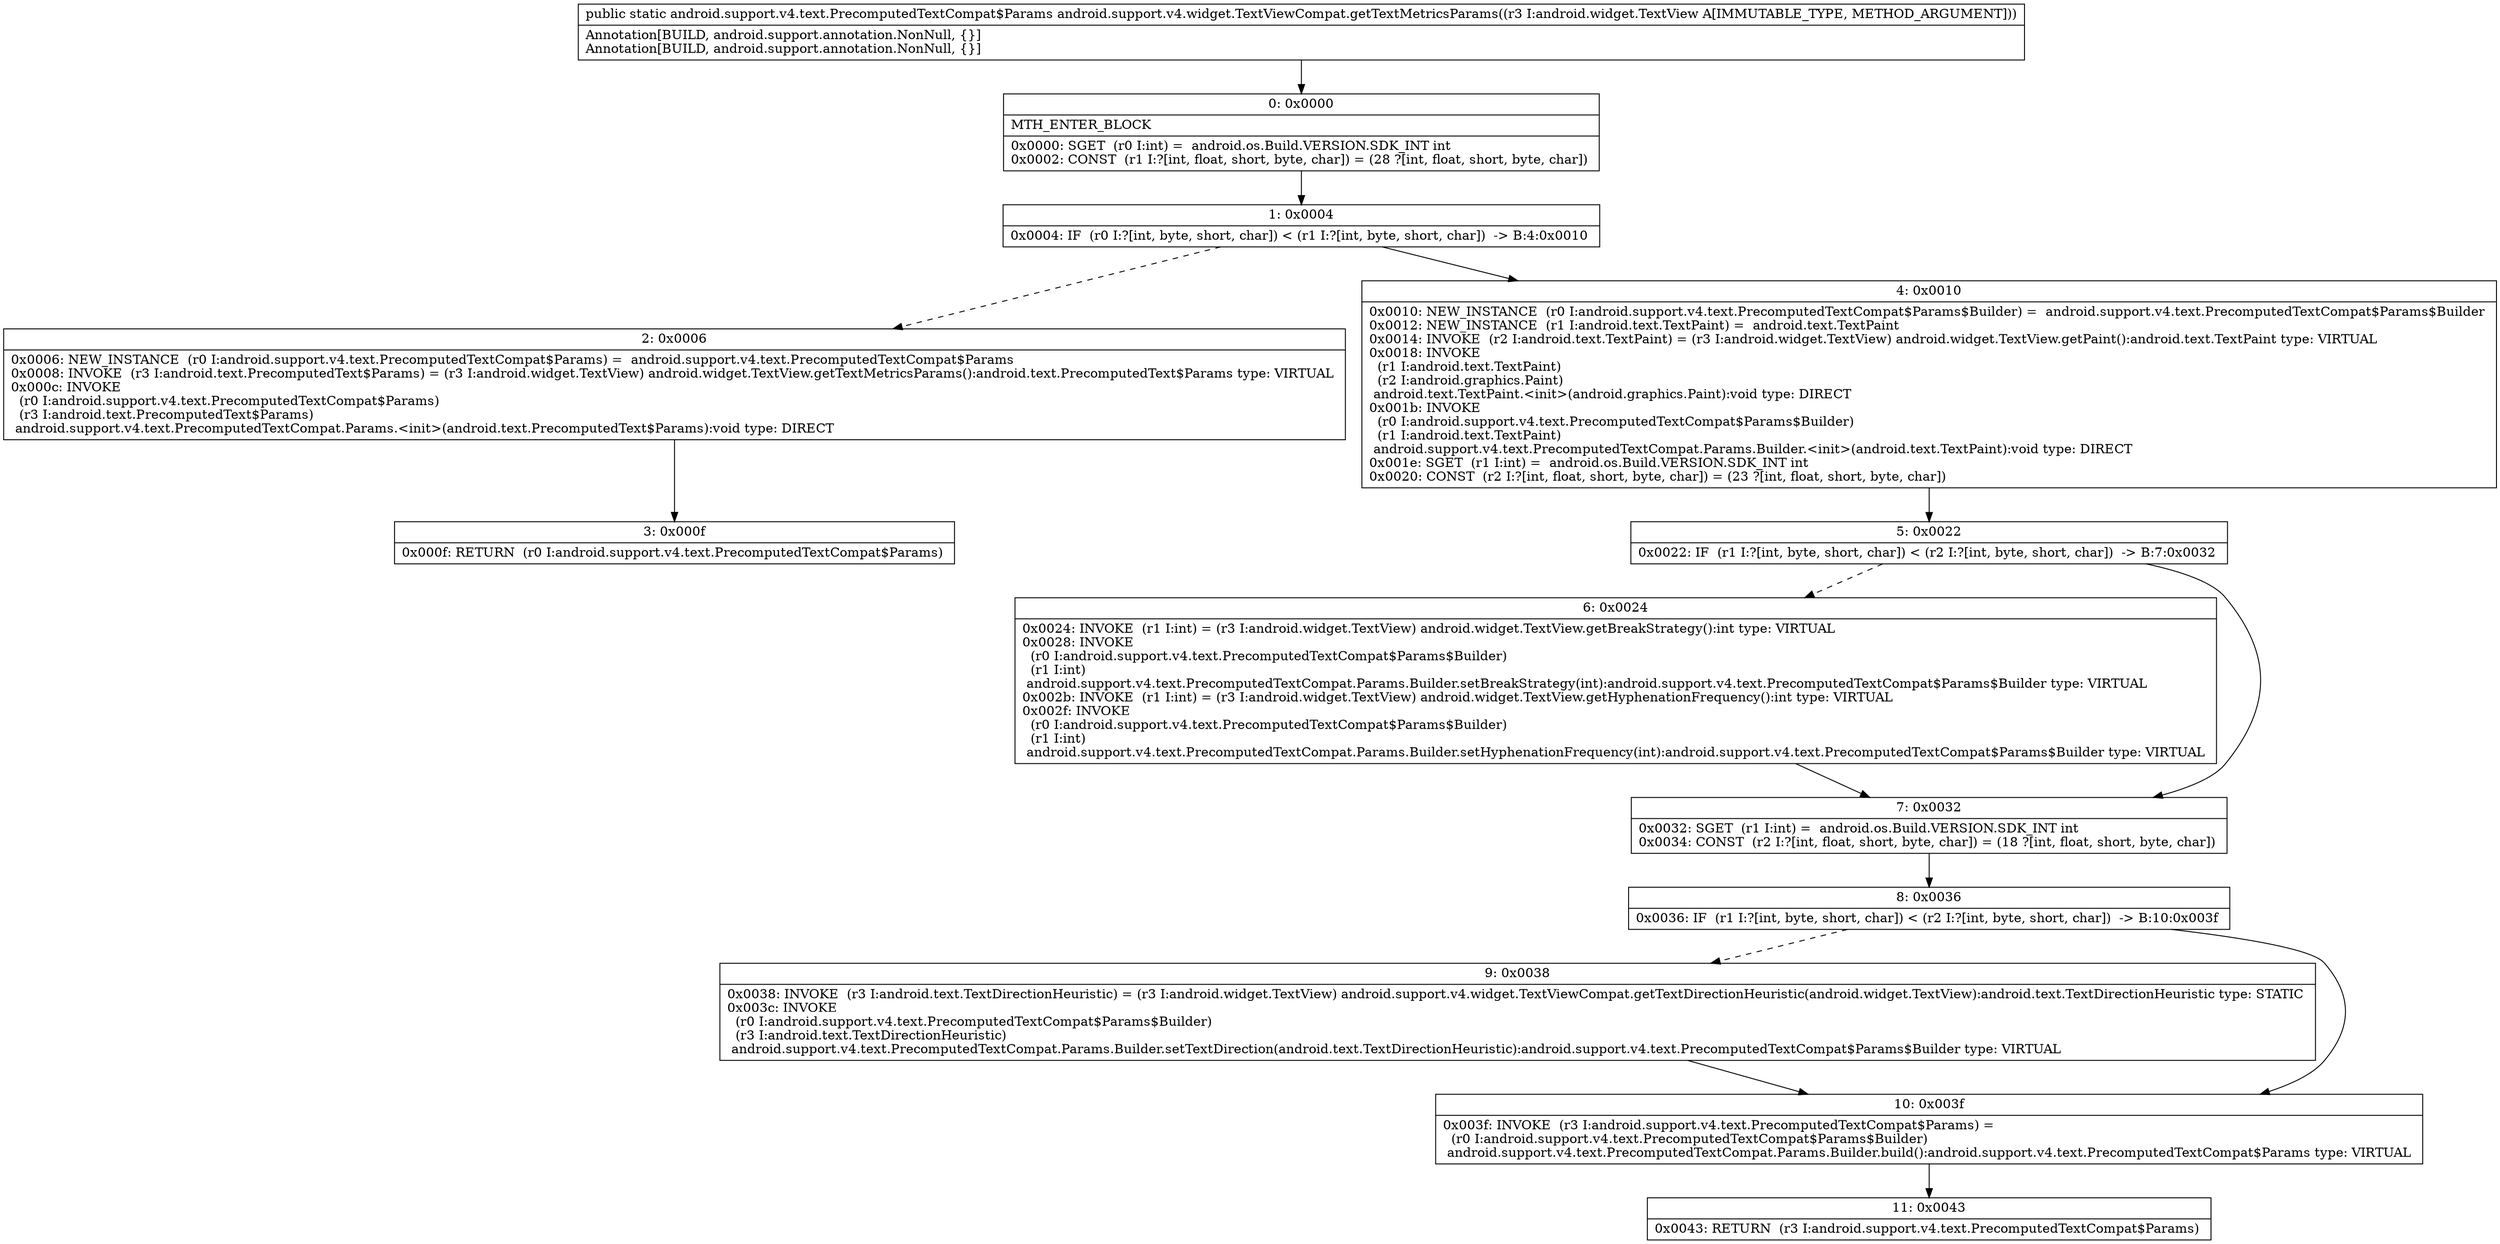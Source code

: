 digraph "CFG forandroid.support.v4.widget.TextViewCompat.getTextMetricsParams(Landroid\/widget\/TextView;)Landroid\/support\/v4\/text\/PrecomputedTextCompat$Params;" {
Node_0 [shape=record,label="{0\:\ 0x0000|MTH_ENTER_BLOCK\l|0x0000: SGET  (r0 I:int) =  android.os.Build.VERSION.SDK_INT int \l0x0002: CONST  (r1 I:?[int, float, short, byte, char]) = (28 ?[int, float, short, byte, char]) \l}"];
Node_1 [shape=record,label="{1\:\ 0x0004|0x0004: IF  (r0 I:?[int, byte, short, char]) \< (r1 I:?[int, byte, short, char])  \-\> B:4:0x0010 \l}"];
Node_2 [shape=record,label="{2\:\ 0x0006|0x0006: NEW_INSTANCE  (r0 I:android.support.v4.text.PrecomputedTextCompat$Params) =  android.support.v4.text.PrecomputedTextCompat$Params \l0x0008: INVOKE  (r3 I:android.text.PrecomputedText$Params) = (r3 I:android.widget.TextView) android.widget.TextView.getTextMetricsParams():android.text.PrecomputedText$Params type: VIRTUAL \l0x000c: INVOKE  \l  (r0 I:android.support.v4.text.PrecomputedTextCompat$Params)\l  (r3 I:android.text.PrecomputedText$Params)\l android.support.v4.text.PrecomputedTextCompat.Params.\<init\>(android.text.PrecomputedText$Params):void type: DIRECT \l}"];
Node_3 [shape=record,label="{3\:\ 0x000f|0x000f: RETURN  (r0 I:android.support.v4.text.PrecomputedTextCompat$Params) \l}"];
Node_4 [shape=record,label="{4\:\ 0x0010|0x0010: NEW_INSTANCE  (r0 I:android.support.v4.text.PrecomputedTextCompat$Params$Builder) =  android.support.v4.text.PrecomputedTextCompat$Params$Builder \l0x0012: NEW_INSTANCE  (r1 I:android.text.TextPaint) =  android.text.TextPaint \l0x0014: INVOKE  (r2 I:android.text.TextPaint) = (r3 I:android.widget.TextView) android.widget.TextView.getPaint():android.text.TextPaint type: VIRTUAL \l0x0018: INVOKE  \l  (r1 I:android.text.TextPaint)\l  (r2 I:android.graphics.Paint)\l android.text.TextPaint.\<init\>(android.graphics.Paint):void type: DIRECT \l0x001b: INVOKE  \l  (r0 I:android.support.v4.text.PrecomputedTextCompat$Params$Builder)\l  (r1 I:android.text.TextPaint)\l android.support.v4.text.PrecomputedTextCompat.Params.Builder.\<init\>(android.text.TextPaint):void type: DIRECT \l0x001e: SGET  (r1 I:int) =  android.os.Build.VERSION.SDK_INT int \l0x0020: CONST  (r2 I:?[int, float, short, byte, char]) = (23 ?[int, float, short, byte, char]) \l}"];
Node_5 [shape=record,label="{5\:\ 0x0022|0x0022: IF  (r1 I:?[int, byte, short, char]) \< (r2 I:?[int, byte, short, char])  \-\> B:7:0x0032 \l}"];
Node_6 [shape=record,label="{6\:\ 0x0024|0x0024: INVOKE  (r1 I:int) = (r3 I:android.widget.TextView) android.widget.TextView.getBreakStrategy():int type: VIRTUAL \l0x0028: INVOKE  \l  (r0 I:android.support.v4.text.PrecomputedTextCompat$Params$Builder)\l  (r1 I:int)\l android.support.v4.text.PrecomputedTextCompat.Params.Builder.setBreakStrategy(int):android.support.v4.text.PrecomputedTextCompat$Params$Builder type: VIRTUAL \l0x002b: INVOKE  (r1 I:int) = (r3 I:android.widget.TextView) android.widget.TextView.getHyphenationFrequency():int type: VIRTUAL \l0x002f: INVOKE  \l  (r0 I:android.support.v4.text.PrecomputedTextCompat$Params$Builder)\l  (r1 I:int)\l android.support.v4.text.PrecomputedTextCompat.Params.Builder.setHyphenationFrequency(int):android.support.v4.text.PrecomputedTextCompat$Params$Builder type: VIRTUAL \l}"];
Node_7 [shape=record,label="{7\:\ 0x0032|0x0032: SGET  (r1 I:int) =  android.os.Build.VERSION.SDK_INT int \l0x0034: CONST  (r2 I:?[int, float, short, byte, char]) = (18 ?[int, float, short, byte, char]) \l}"];
Node_8 [shape=record,label="{8\:\ 0x0036|0x0036: IF  (r1 I:?[int, byte, short, char]) \< (r2 I:?[int, byte, short, char])  \-\> B:10:0x003f \l}"];
Node_9 [shape=record,label="{9\:\ 0x0038|0x0038: INVOKE  (r3 I:android.text.TextDirectionHeuristic) = (r3 I:android.widget.TextView) android.support.v4.widget.TextViewCompat.getTextDirectionHeuristic(android.widget.TextView):android.text.TextDirectionHeuristic type: STATIC \l0x003c: INVOKE  \l  (r0 I:android.support.v4.text.PrecomputedTextCompat$Params$Builder)\l  (r3 I:android.text.TextDirectionHeuristic)\l android.support.v4.text.PrecomputedTextCompat.Params.Builder.setTextDirection(android.text.TextDirectionHeuristic):android.support.v4.text.PrecomputedTextCompat$Params$Builder type: VIRTUAL \l}"];
Node_10 [shape=record,label="{10\:\ 0x003f|0x003f: INVOKE  (r3 I:android.support.v4.text.PrecomputedTextCompat$Params) = \l  (r0 I:android.support.v4.text.PrecomputedTextCompat$Params$Builder)\l android.support.v4.text.PrecomputedTextCompat.Params.Builder.build():android.support.v4.text.PrecomputedTextCompat$Params type: VIRTUAL \l}"];
Node_11 [shape=record,label="{11\:\ 0x0043|0x0043: RETURN  (r3 I:android.support.v4.text.PrecomputedTextCompat$Params) \l}"];
MethodNode[shape=record,label="{public static android.support.v4.text.PrecomputedTextCompat$Params android.support.v4.widget.TextViewCompat.getTextMetricsParams((r3 I:android.widget.TextView A[IMMUTABLE_TYPE, METHOD_ARGUMENT]))  | Annotation[BUILD, android.support.annotation.NonNull, \{\}]\lAnnotation[BUILD, android.support.annotation.NonNull, \{\}]\l}"];
MethodNode -> Node_0;
Node_0 -> Node_1;
Node_1 -> Node_2[style=dashed];
Node_1 -> Node_4;
Node_2 -> Node_3;
Node_4 -> Node_5;
Node_5 -> Node_6[style=dashed];
Node_5 -> Node_7;
Node_6 -> Node_7;
Node_7 -> Node_8;
Node_8 -> Node_9[style=dashed];
Node_8 -> Node_10;
Node_9 -> Node_10;
Node_10 -> Node_11;
}

